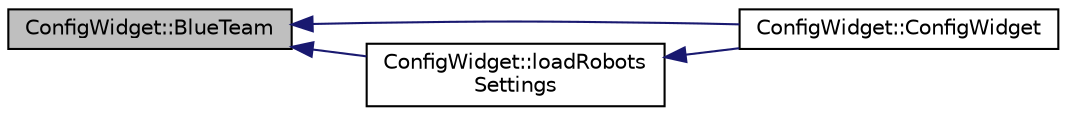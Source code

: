 digraph "ConfigWidget::BlueTeam"
{
 // INTERACTIVE_SVG=YES
  edge [fontname="Helvetica",fontsize="10",labelfontname="Helvetica",labelfontsize="10"];
  node [fontname="Helvetica",fontsize="10",shape=record];
  rankdir="LR";
  Node1 [label="ConfigWidget::BlueTeam",height=0.2,width=0.4,color="black", fillcolor="grey75", style="filled", fontcolor="black"];
  Node1 -> Node2 [dir="back",color="midnightblue",fontsize="10",style="solid",fontname="Helvetica"];
  Node2 [label="ConfigWidget::ConfigWidget",height=0.2,width=0.4,color="black", fillcolor="white", style="filled",URL="$d6/d55/class_config_widget.html#a7ef900142fc1a65ef49c13f89b669820"];
  Node1 -> Node3 [dir="back",color="midnightblue",fontsize="10",style="solid",fontname="Helvetica"];
  Node3 [label="ConfigWidget::loadRobots\lSettings",height=0.2,width=0.4,color="black", fillcolor="white", style="filled",URL="$d6/d55/class_config_widget.html#a2385cb567dc8edeedaf6f5d0d1106904"];
  Node3 -> Node2 [dir="back",color="midnightblue",fontsize="10",style="solid",fontname="Helvetica"];
}

